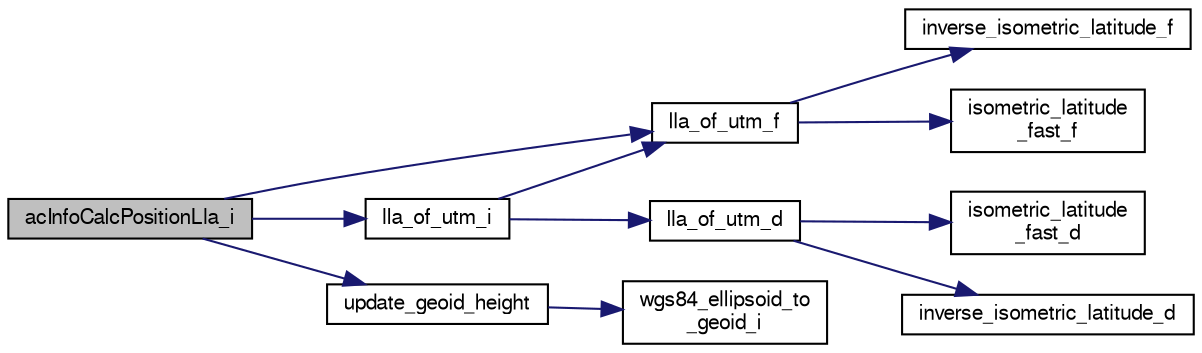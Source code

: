 digraph "acInfoCalcPositionLla_i"
{
  edge [fontname="FreeSans",fontsize="10",labelfontname="FreeSans",labelfontsize="10"];
  node [fontname="FreeSans",fontsize="10",shape=record];
  rankdir="LR";
  Node1 [label="acInfoCalcPositionLla_i",height=0.2,width=0.4,color="black", fillcolor="grey75", style="filled", fontcolor="black"];
  Node1 -> Node2 [color="midnightblue",fontsize="10",style="solid",fontname="FreeSans"];
  Node2 [label="lla_of_utm_f",height=0.2,width=0.4,color="black", fillcolor="white", style="filled",URL="$pprz__geodetic__float_8c.html#a30c2e47ec9a898079c04e8b08496b455"];
  Node2 -> Node3 [color="midnightblue",fontsize="10",style="solid",fontname="FreeSans"];
  Node3 [label="inverse_isometric_latitude_f",height=0.2,width=0.4,color="black", fillcolor="white", style="filled",URL="$pprz__geodetic__float_8c.html#a28b6e05c87f50f1e5290e36407095fb6"];
  Node2 -> Node4 [color="midnightblue",fontsize="10",style="solid",fontname="FreeSans"];
  Node4 [label="isometric_latitude\l_fast_f",height=0.2,width=0.4,color="black", fillcolor="white", style="filled",URL="$pprz__geodetic__float_8c.html#a21ea1b369f7d4abd984fb89c488dde24"];
  Node1 -> Node5 [color="midnightblue",fontsize="10",style="solid",fontname="FreeSans"];
  Node5 [label="lla_of_utm_i",height=0.2,width=0.4,color="black", fillcolor="white", style="filled",URL="$group__math__geodetic__int.html#ga3e1a1eaa12a3890f5a70574219a74d9e",tooltip="Convert a UTM to LLA. "];
  Node5 -> Node2 [color="midnightblue",fontsize="10",style="solid",fontname="FreeSans"];
  Node5 -> Node6 [color="midnightblue",fontsize="10",style="solid",fontname="FreeSans"];
  Node6 [label="lla_of_utm_d",height=0.2,width=0.4,color="black", fillcolor="white", style="filled",URL="$group__math__geodetic__double.html#ga0f160507506fc364a8b2c35327d252fa"];
  Node6 -> Node7 [color="midnightblue",fontsize="10",style="solid",fontname="FreeSans"];
  Node7 [label="isometric_latitude\l_fast_d",height=0.2,width=0.4,color="black", fillcolor="white", style="filled",URL="$pprz__geodetic__double_8c.html#ab041f54d7a1272975623da5aaa67a39b"];
  Node6 -> Node8 [color="midnightblue",fontsize="10",style="solid",fontname="FreeSans"];
  Node8 [label="inverse_isometric_latitude_d",height=0.2,width=0.4,color="black", fillcolor="white", style="filled",URL="$pprz__geodetic__double_8c.html#ab51a48c23983d0c1a5e6f5dfe216ab6f"];
  Node1 -> Node9 [color="midnightblue",fontsize="10",style="solid",fontname="FreeSans"];
  Node9 [label="update_geoid_height",height=0.2,width=0.4,color="black", fillcolor="white", style="filled",URL="$traffic__info_8c.html#a613e84a3cdf3fbb12be8f2de43e6bff1",tooltip="Update estimate of the geoid height Requires an available hsml and/or lla measurement, if not available value isn&#39;t updated. "];
  Node9 -> Node10 [color="midnightblue",fontsize="10",style="solid",fontname="FreeSans"];
  Node10 [label="wgs84_ellipsoid_to\l_geoid_i",height=0.2,width=0.4,color="black", fillcolor="white", style="filled",URL="$group__math__geodetic__wgs84.html#ga8a5f4f94c58a37c5d62b6d80ed0653c6",tooltip="Get WGS84 ellipsoid/geoid separation. "];
}
